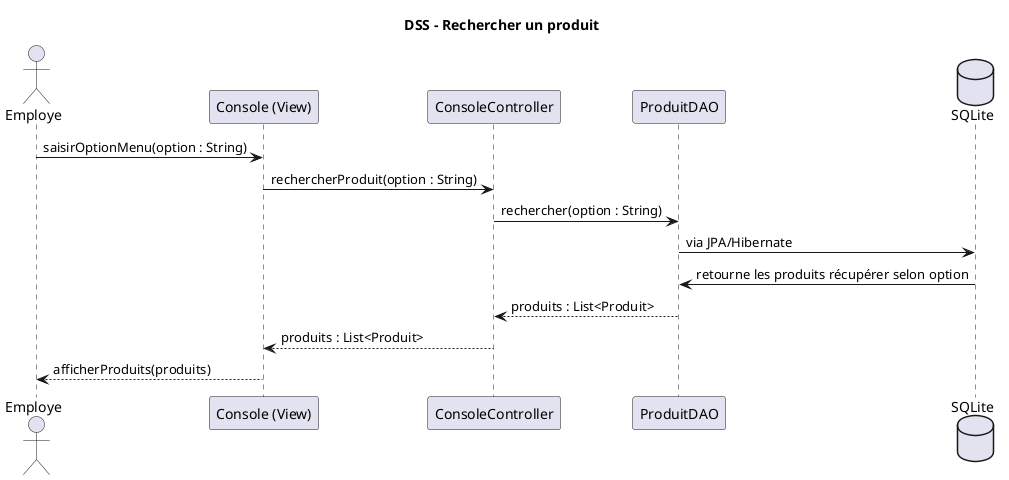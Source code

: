 @startuml
title DSS – Rechercher un produit

actor Employe
participant "Console (View)" as Console
participant "ConsoleController" as Controller
participant "ProduitDAO" as DAO
database "SQLite"

Employe -> Console : saisirOptionMenu(option : String)
Console -> Controller : rechercherProduit(option : String)
Controller -> DAO : rechercher(option : String)
DAO -> SQLite : via JPA/Hibernate
SQLite -> DAO : retourne les produits récupérer selon option
DAO --> Controller : produits : List<Produit>
Controller --> Console : produits : List<Produit>
Console --> Employe : afficherProduits(produits)
@enduml
